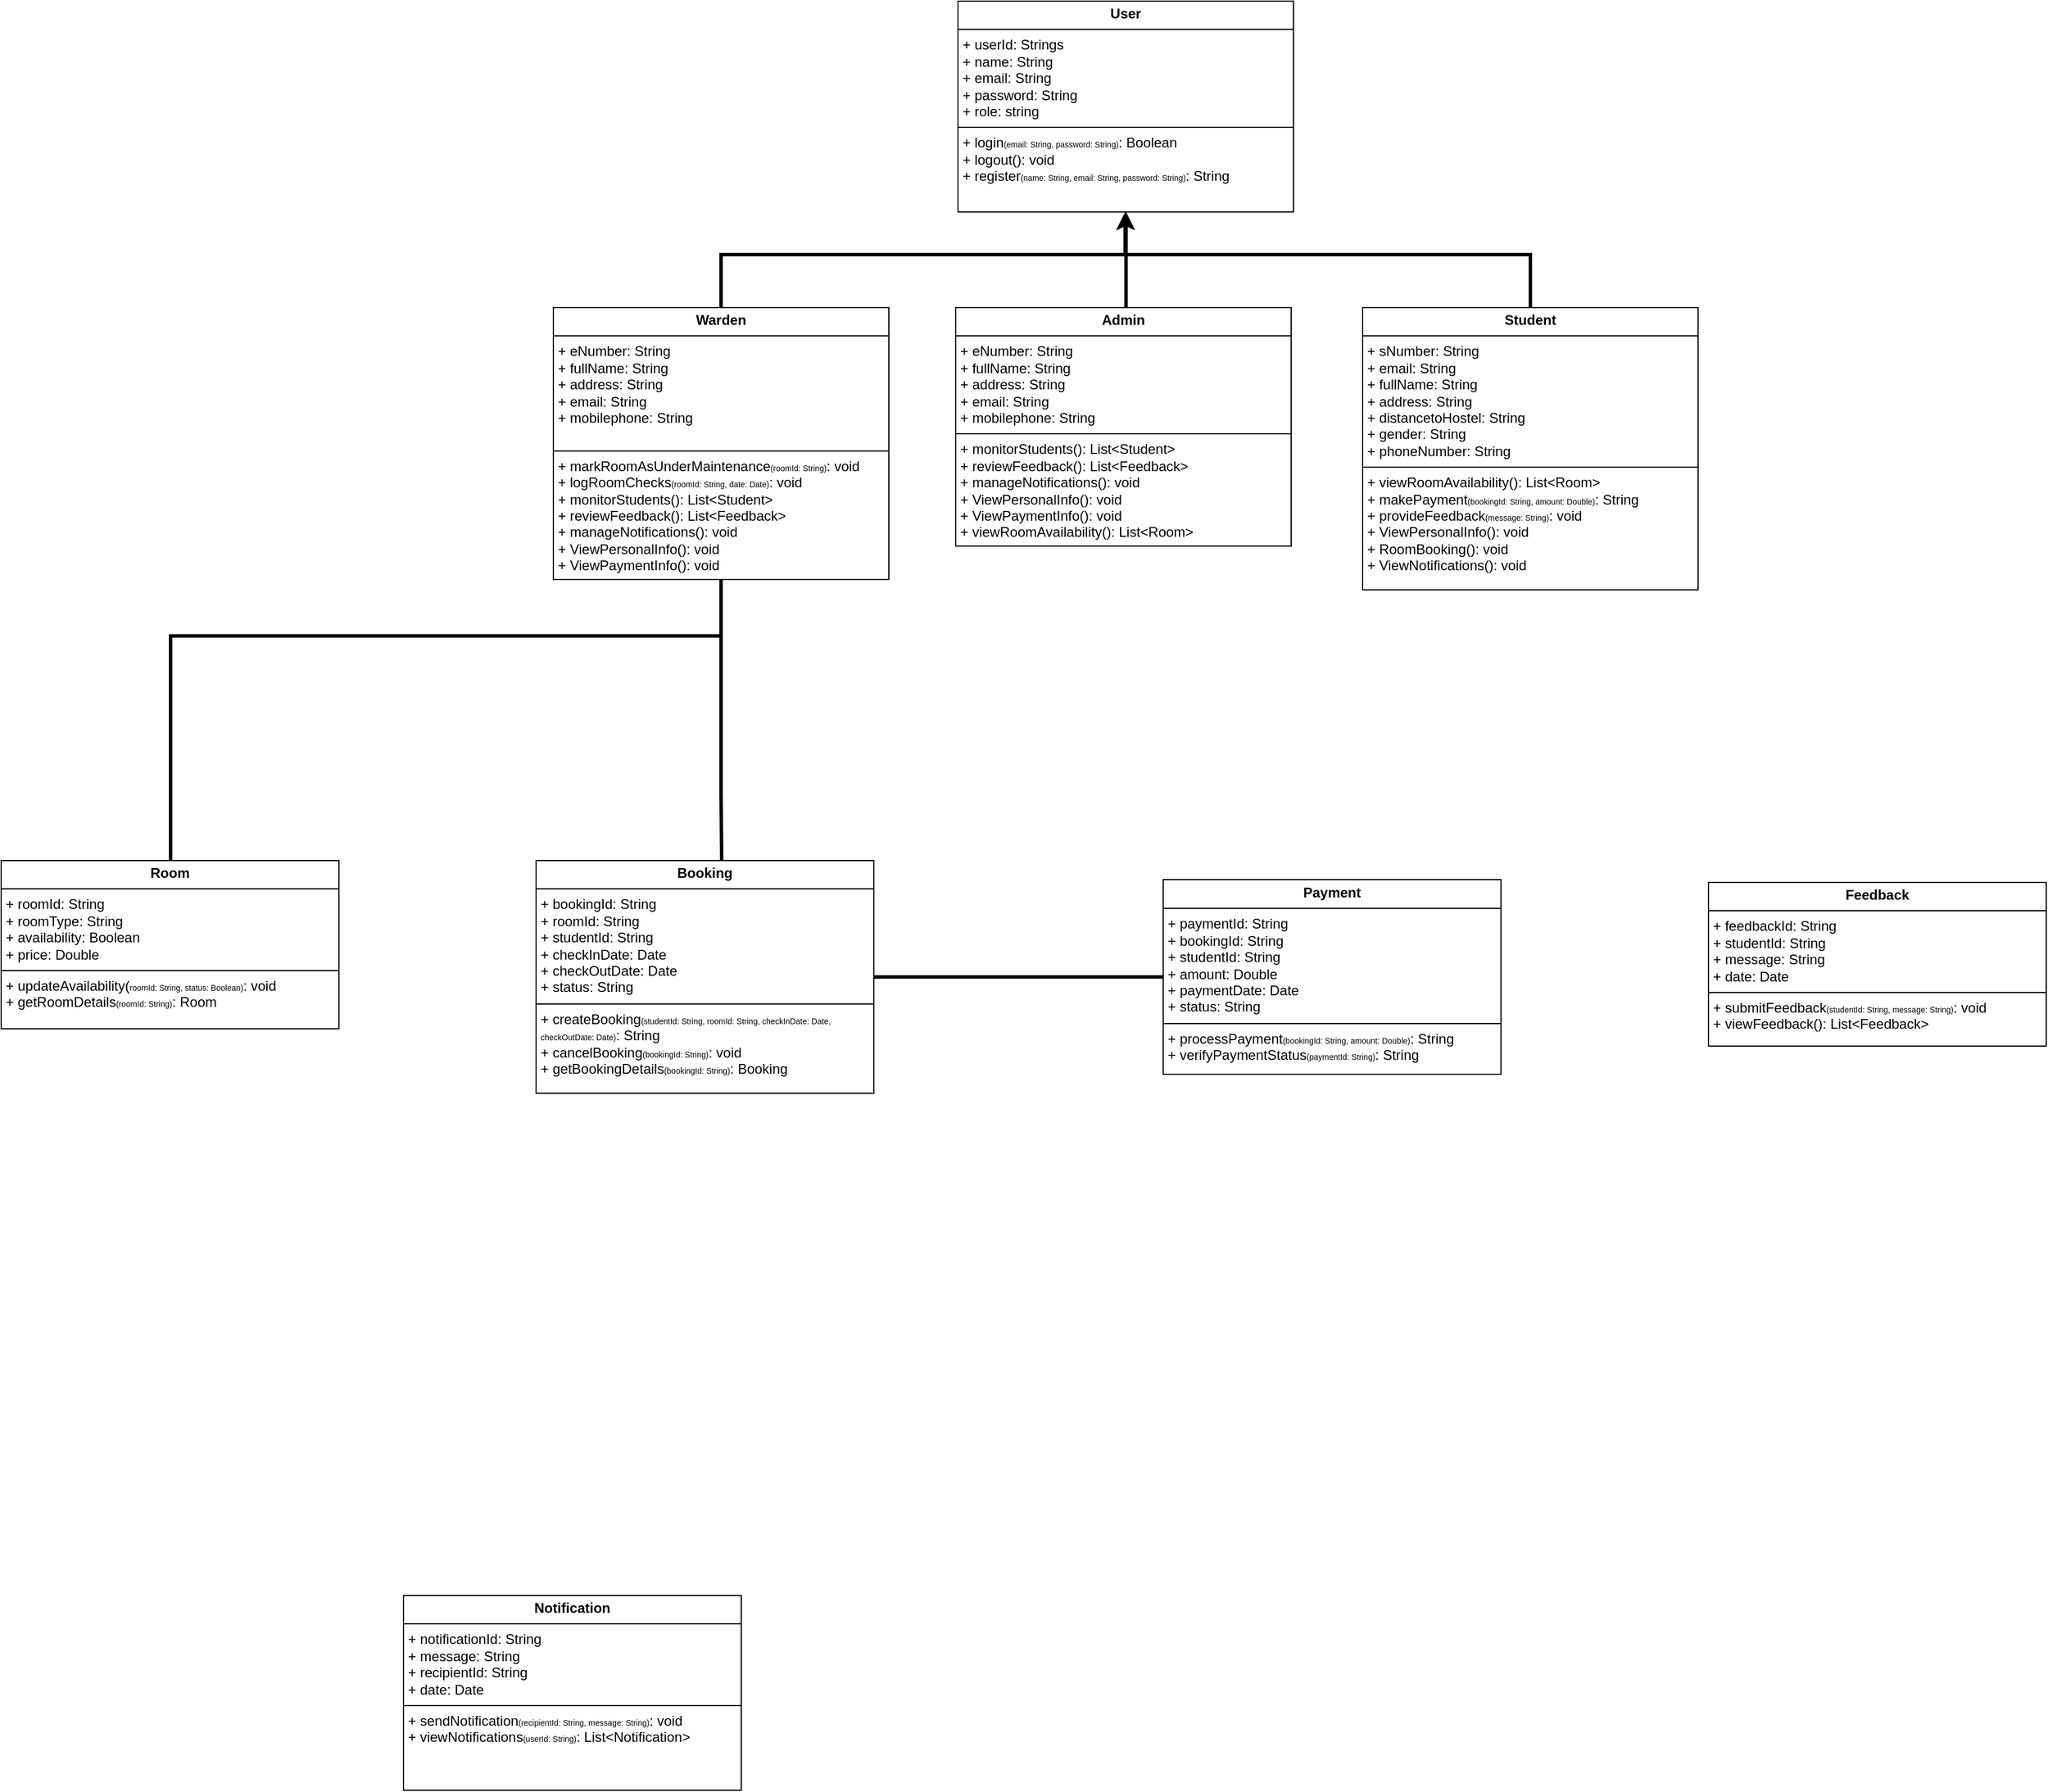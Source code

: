 <mxfile version="25.0.3">
  <diagram name="Page-1" id="mfKQeAgKKAbTyCFcK2X0">
    <mxGraphModel dx="1840" dy="985" grid="0" gridSize="10" guides="1" tooltips="1" connect="1" arrows="1" fold="1" page="1" pageScale="1" pageWidth="2339" pageHeight="3300" math="0" shadow="0">
      <root>
        <mxCell id="0" />
        <mxCell id="1" parent="0" />
        <mxCell id="CfteJ3jjgMxTNjzR0p3d-4" value="&lt;p style=&quot;margin:0px;margin-top:4px;text-align:center;&quot;&gt;&lt;b&gt;Room&lt;/b&gt;&lt;/p&gt;&lt;hr size=&quot;1&quot; style=&quot;border-style:solid;&quot;&gt;&lt;p style=&quot;margin:0px;margin-left:4px;&quot;&gt;+ roomId: String&amp;nbsp;&lt;/p&gt;&lt;p style=&quot;margin:0px;margin-left:4px;&quot;&gt;+ roomType: String&amp;nbsp;&lt;/p&gt;&lt;p style=&quot;margin:0px;margin-left:4px;&quot;&gt;+ availability: Boolean&amp;nbsp;&lt;/p&gt;&lt;p style=&quot;margin:0px;margin-left:4px;&quot;&gt;+ price: Double&lt;br/&gt;&lt;/p&gt;&lt;hr size=&quot;1&quot; style=&quot;border-style:solid;&quot;&gt;&lt;p style=&quot;margin:0px;margin-left:4px;&quot;&gt;+&amp;nbsp;updateAvailability(&lt;font style=&quot;font-size: 7px;&quot;&gt;roomId: String, status: Boolean)&lt;/font&gt;: void&amp;nbsp;&amp;nbsp;&lt;/p&gt;&lt;p style=&quot;margin:0px;margin-left:4px;&quot;&gt;+ getRoomDetails&lt;font style=&quot;font-size: 7px;&quot;&gt;(roomId: String)&lt;/font&gt;: Room&lt;/p&gt;" style="verticalAlign=top;align=left;overflow=fill;html=1;whiteSpace=wrap;" parent="1" vertex="1">
          <mxGeometry x="194" y="962" width="293" height="146" as="geometry" />
        </mxCell>
        <mxCell id="fh5S2sE65CgztwGZ4W-D-8" style="edgeStyle=orthogonalEdgeStyle;rounded=0;orthogonalLoop=1;jettySize=auto;html=1;strokeWidth=3;endArrow=none;endFill=0;" edge="1" parent="1" source="CfteJ3jjgMxTNjzR0p3d-5" target="CfteJ3jjgMxTNjzR0p3d-6">
          <mxGeometry relative="1" as="geometry" />
        </mxCell>
        <mxCell id="CfteJ3jjgMxTNjzR0p3d-5" value="&lt;p style=&quot;margin:0px;margin-top:4px;text-align:center;&quot;&gt;&lt;span style=&quot;background-color: initial; text-align: left;&quot;&gt;&lt;b&gt;Booking&lt;/b&gt;&lt;/span&gt;&lt;/p&gt;&lt;hr size=&quot;1&quot; style=&quot;border-style:solid;&quot;&gt;&lt;p style=&quot;margin:0px;margin-left:4px;&quot;&gt;+&amp;nbsp;bookingId: String&amp;nbsp;&lt;/p&gt;&lt;p style=&quot;margin:0px;margin-left:4px;&quot;&gt;+ roomId: String&amp;nbsp;&lt;/p&gt;&lt;p style=&quot;margin:0px;margin-left:4px;&quot;&gt;+ studentId: String&amp;nbsp;&lt;/p&gt;&lt;p style=&quot;margin:0px;margin-left:4px;&quot;&gt;+ checkInDate: Date&amp;nbsp;&lt;/p&gt;&lt;p style=&quot;margin:0px;margin-left:4px;&quot;&gt;+ checkOutDate: Date&amp;nbsp;&lt;/p&gt;&lt;p style=&quot;margin:0px;margin-left:4px;&quot;&gt;+ status: String&lt;/p&gt;&lt;hr size=&quot;1&quot; style=&quot;border-style:solid;&quot;&gt;&lt;p style=&quot;margin:0px;margin-left:4px;&quot;&gt;+&amp;nbsp;createBooking&lt;font style=&quot;font-size: 7px;&quot;&gt;(studentId: String, roomId: String, checkInDate: Date, checkOutDate: Date)&lt;/font&gt;: String&amp;nbsp;&lt;/p&gt;&lt;p style=&quot;margin:0px;margin-left:4px;&quot;&gt;+ cancelBooking&lt;font style=&quot;font-size: 7px;&quot;&gt;(bookingId: String)&lt;/font&gt;: void&amp;nbsp;&lt;/p&gt;&lt;p style=&quot;margin:0px;margin-left:4px;&quot;&gt;+ getBookingDetails&lt;font style=&quot;font-size: 7px;&quot;&gt;(bookingId: String)&lt;/font&gt;: Booking&lt;/p&gt;" style="verticalAlign=top;align=left;overflow=fill;html=1;whiteSpace=wrap;" parent="1" vertex="1">
          <mxGeometry x="658" y="962" width="293" height="202" as="geometry" />
        </mxCell>
        <mxCell id="CfteJ3jjgMxTNjzR0p3d-6" value="&lt;p style=&quot;margin:0px;margin-top:4px;text-align:center;&quot;&gt;&lt;b&gt;Payment&lt;/b&gt;&lt;/p&gt;&lt;hr size=&quot;1&quot; style=&quot;border-style:solid;&quot;&gt;&lt;p style=&quot;margin:0px;margin-left:4px;&quot;&gt;+ paymentId: String&amp;nbsp;&lt;/p&gt;&lt;p style=&quot;margin:0px;margin-left:4px;&quot;&gt;+ bookingId: String&amp;nbsp;&lt;/p&gt;&lt;p style=&quot;margin:0px;margin-left:4px;&quot;&gt;+ studentId: String&amp;nbsp;&lt;/p&gt;&lt;p style=&quot;margin:0px;margin-left:4px;&quot;&gt;+ amount: Double&amp;nbsp;&lt;/p&gt;&lt;p style=&quot;margin:0px;margin-left:4px;&quot;&gt;+ paymentDate: Date&amp;nbsp;&lt;/p&gt;&lt;p style=&quot;margin:0px;margin-left:4px;&quot;&gt;+ status: String&lt;br&gt;&lt;/p&gt;&lt;hr size=&quot;1&quot; style=&quot;border-style:solid;&quot;&gt;&lt;p style=&quot;margin:0px;margin-left:4px;&quot;&gt;+&amp;nbsp;processPayment&lt;font style=&quot;font-size: 7px;&quot;&gt;(bookingId: String, amount: Double)&lt;/font&gt;: String&amp;nbsp;&lt;/p&gt;&lt;p style=&quot;margin:0px;margin-left:4px;&quot;&gt;+ verifyPaymentStatus&lt;font style=&quot;font-size: 7px;&quot;&gt;(paymentId: String)&lt;/font&gt;: String&lt;/p&gt;" style="verticalAlign=top;align=left;overflow=fill;html=1;whiteSpace=wrap;" parent="1" vertex="1">
          <mxGeometry x="1202" y="978.5" width="293" height="169" as="geometry" />
        </mxCell>
        <mxCell id="CfteJ3jjgMxTNjzR0p3d-7" value="&lt;p style=&quot;margin:0px;margin-top:4px;text-align:center;&quot;&gt;&lt;b&gt;Feedback&lt;/b&gt;&lt;/p&gt;&lt;hr size=&quot;1&quot; style=&quot;border-style:solid;&quot;&gt;&lt;p style=&quot;margin:0px;margin-left:4px;&quot;&gt;+&amp;nbsp;feedbackId: String&amp;nbsp;&lt;/p&gt;&lt;p style=&quot;margin:0px;margin-left:4px;&quot;&gt;+ studentId: String&amp;nbsp;&lt;/p&gt;&lt;p style=&quot;margin:0px;margin-left:4px;&quot;&gt;+ message: String&amp;nbsp;&lt;/p&gt;&lt;p style=&quot;margin:0px;margin-left:4px;&quot;&gt;+ date: Date&lt;/p&gt;&lt;hr size=&quot;1&quot; style=&quot;border-style:solid;&quot;&gt;&lt;p style=&quot;margin:0px;margin-left:4px;&quot;&gt;+&amp;nbsp;submitFeedback&lt;font style=&quot;font-size: 7px;&quot;&gt;(studentId: String, message: String)&lt;/font&gt;: void&amp;nbsp;&lt;/p&gt;&lt;p style=&quot;margin:0px;margin-left:4px;&quot;&gt;+ viewFeedback(): List&amp;lt;Feedback&amp;gt;&lt;/p&gt;" style="verticalAlign=top;align=left;overflow=fill;html=1;whiteSpace=wrap;" parent="1" vertex="1">
          <mxGeometry x="1675" y="981" width="293" height="142" as="geometry" />
        </mxCell>
        <mxCell id="CfteJ3jjgMxTNjzR0p3d-8" value="&lt;p style=&quot;margin:0px;margin-top:4px;text-align:center;&quot;&gt;&lt;b&gt;Notification&lt;/b&gt;&lt;/p&gt;&lt;hr size=&quot;1&quot; style=&quot;border-style:solid;&quot;&gt;&lt;p style=&quot;margin:0px;margin-left:4px;&quot;&gt;+&amp;nbsp;notificationId: String&amp;nbsp;&lt;/p&gt;&lt;p style=&quot;margin:0px;margin-left:4px;&quot;&gt;+ message: String&amp;nbsp;&lt;/p&gt;&lt;p style=&quot;margin:0px;margin-left:4px;&quot;&gt;+ recipientId: String&amp;nbsp;&lt;/p&gt;&lt;p style=&quot;margin:0px;margin-left:4px;&quot;&gt;+ date: Date&lt;/p&gt;&lt;hr size=&quot;1&quot; style=&quot;border-style:solid;&quot;&gt;&lt;p style=&quot;margin:0px;margin-left:4px;&quot;&gt;+&amp;nbsp;sendNotification&lt;font style=&quot;font-size: 7px;&quot;&gt;(recipientId: String, message: String)&lt;/font&gt;: void&amp;nbsp;&lt;/p&gt;&lt;p style=&quot;margin:0px;margin-left:4px;&quot;&gt;+ viewNotifications&lt;font style=&quot;font-size: 7px;&quot;&gt;(userId: String)&lt;/font&gt;: List&amp;lt;Notification&amp;gt;&lt;/p&gt;" style="verticalAlign=top;align=left;overflow=fill;html=1;whiteSpace=wrap;" parent="1" vertex="1">
          <mxGeometry x="543" y="1600" width="293" height="169" as="geometry" />
        </mxCell>
        <mxCell id="fh5S2sE65CgztwGZ4W-D-4" value="" style="group;flipV=0;flipH=1;" vertex="1" connectable="0" parent="1">
          <mxGeometry x="673" y="216" width="993" height="511" as="geometry" />
        </mxCell>
        <mxCell id="GTjDyMYg5xcnFraVY7_T-1" value="&lt;p style=&quot;margin:0px;margin-top:4px;text-align:center;&quot;&gt;&lt;b&gt;User&lt;/b&gt;&lt;/p&gt;&lt;hr size=&quot;1&quot; style=&quot;border-style:solid;&quot;&gt;&lt;p style=&quot;margin:0px;margin-left:4px;&quot;&gt;+ userId: Strings&lt;br&gt;+ name: String&lt;/p&gt;&lt;p style=&quot;margin:0px;margin-left:4px;&quot;&gt;+ email: String&lt;/p&gt;&lt;p style=&quot;margin:0px;margin-left:4px;&quot;&gt;+ password: String&lt;/p&gt;&lt;p style=&quot;margin:0px;margin-left:4px;&quot;&gt;+ role: string&lt;/p&gt;&lt;hr size=&quot;1&quot; style=&quot;border-style:solid;&quot;&gt;&lt;p style=&quot;margin:0px;margin-left:4px;&quot;&gt;+&amp;nbsp;login&lt;font style=&quot;font-size: 7px;&quot;&gt;(email: String, password: String)&lt;/font&gt;: Boolean&lt;/p&gt;&lt;p style=&quot;margin:0px;margin-left:4px;&quot;&gt;+&amp;nbsp;logout(): void&lt;/p&gt;&lt;p style=&quot;margin:0px;margin-left:4px;&quot;&gt;+&amp;nbsp;register&lt;font style=&quot;font-size: 7px;&quot;&gt;(name: String, email: String, password: String)&lt;/font&gt;: String&lt;/p&gt;&lt;p style=&quot;margin:0px;margin-left:4px;&quot;&gt;&lt;br&gt;&lt;/p&gt;" style="verticalAlign=top;align=left;overflow=fill;html=1;whiteSpace=wrap;" parent="fh5S2sE65CgztwGZ4W-D-4" vertex="1">
          <mxGeometry x="351" width="291" height="183" as="geometry" />
        </mxCell>
        <mxCell id="fh5S2sE65CgztwGZ4W-D-1" style="edgeStyle=orthogonalEdgeStyle;rounded=0;orthogonalLoop=1;jettySize=auto;html=1;strokeWidth=3;" edge="1" parent="fh5S2sE65CgztwGZ4W-D-4" source="CfteJ3jjgMxTNjzR0p3d-1" target="GTjDyMYg5xcnFraVY7_T-1">
          <mxGeometry relative="1" as="geometry">
            <Array as="points">
              <mxPoint x="847" y="220" />
              <mxPoint x="496" y="220" />
            </Array>
          </mxGeometry>
        </mxCell>
        <mxCell id="CfteJ3jjgMxTNjzR0p3d-1" value="&lt;p style=&quot;margin:0px;margin-top:4px;text-align:center;&quot;&gt;&lt;b&gt;Student&lt;/b&gt;&lt;/p&gt;&lt;hr size=&quot;1&quot; style=&quot;border-style:solid;&quot;&gt;&lt;p style=&quot;margin:0px;margin-left:4px;&quot;&gt;+ sNumber: String&lt;/p&gt;&lt;p style=&quot;margin:0px;margin-left:4px;&quot;&gt;+ email: String&lt;/p&gt;&lt;p style=&quot;margin:0px;margin-left:4px;&quot;&gt;+ fullName: String&lt;/p&gt;&lt;p style=&quot;margin:0px;margin-left:4px;&quot;&gt;+ address: String&lt;/p&gt;&lt;p style=&quot;margin:0px;margin-left:4px;&quot;&gt;+ distancetoHostel: String&lt;/p&gt;&lt;p style=&quot;margin:0px;margin-left:4px;&quot;&gt;+ gender: String&amp;nbsp;&lt;/p&gt;&lt;p style=&quot;margin:0px;margin-left:4px;&quot;&gt;+ phoneNumber: String&lt;/p&gt;&lt;hr size=&quot;1&quot; style=&quot;border-style:solid;&quot;&gt;&lt;p style=&quot;margin:0px;margin-left:4px;&quot;&gt;&lt;span style=&quot;background-color: initial;&quot;&gt;+&amp;nbsp;viewRoomAvailability(): List&amp;lt;Room&amp;gt;&lt;/span&gt;&lt;/p&gt;&lt;p style=&quot;margin:0px;margin-left:4px;&quot;&gt;&lt;span style=&quot;background-color: initial;&quot;&gt;+ makePayment&lt;font style=&quot;font-size: 7px;&quot;&gt;(&lt;/font&gt;&lt;font style=&quot;font-size: 7px;&quot;&gt;bookingId: String, amount: Double&lt;/font&gt;&lt;font style=&quot;font-size: 7px;&quot;&gt;)&lt;/font&gt;: String&amp;nbsp;&lt;/span&gt;&lt;/p&gt;&lt;p style=&quot;margin:0px;margin-left:4px;&quot;&gt;&lt;span style=&quot;background-color: initial;&quot;&gt;+ provideFeedback&lt;font style=&quot;font-size: 7px;&quot;&gt;(message: String)&lt;/font&gt;: void&lt;/span&gt;&lt;/p&gt;&lt;p style=&quot;margin:0px;margin-left:4px;&quot;&gt;&lt;span style=&quot;background-color: initial;&quot;&gt;+ ViewPersonalInfo(): void&lt;/span&gt;&lt;/p&gt;&lt;p style=&quot;margin:0px;margin-left:4px;&quot;&gt;&lt;span style=&quot;background-color: initial;&quot;&gt;+ RoomBooking(): void&lt;/span&gt;&lt;/p&gt;&lt;p style=&quot;margin:0px;margin-left:4px;&quot;&gt;&lt;span style=&quot;background-color: initial;&quot;&gt;+ ViewNotifications(): void&lt;/span&gt;&lt;/p&gt;" style="verticalAlign=top;align=left;overflow=fill;html=1;whiteSpace=wrap;" parent="fh5S2sE65CgztwGZ4W-D-4" vertex="1">
          <mxGeometry x="702" y="266" width="291" height="245" as="geometry" />
        </mxCell>
        <mxCell id="fh5S2sE65CgztwGZ4W-D-2" style="edgeStyle=orthogonalEdgeStyle;rounded=0;orthogonalLoop=1;jettySize=auto;html=1;strokeWidth=3;" edge="1" parent="fh5S2sE65CgztwGZ4W-D-4">
          <mxGeometry relative="1" as="geometry">
            <mxPoint x="496.75" y="183" as="targetPoint" />
            <mxPoint x="496.75" y="269" as="sourcePoint" />
          </mxGeometry>
        </mxCell>
        <mxCell id="CfteJ3jjgMxTNjzR0p3d-2" value="&lt;p style=&quot;margin:0px;margin-top:4px;text-align:center;&quot;&gt;&lt;b&gt;Admin&lt;/b&gt;&lt;/p&gt;&lt;hr size=&quot;1&quot; style=&quot;border-style:solid;&quot;&gt;&lt;p style=&quot;margin:0px;margin-left:4px;&quot;&gt;+ eNumber: String&lt;/p&gt;&lt;p style=&quot;margin:0px;margin-left:4px;&quot;&gt;+ fullName: String&lt;/p&gt;&lt;p style=&quot;margin:0px;margin-left:4px;&quot;&gt;+ address: String&lt;/p&gt;&lt;p style=&quot;margin:0px;margin-left:4px;&quot;&gt;+ email: String&lt;/p&gt;&lt;p style=&quot;margin:0px;margin-left:4px;&quot;&gt;+ mobilephone: String&lt;/p&gt;&lt;hr size=&quot;1&quot; style=&quot;border-style:solid;&quot;&gt;&lt;p style=&quot;margin:0px;margin-left:4px;&quot;&gt;+&amp;nbsp;&lt;span style=&quot;background-color: initial;&quot;&gt;monitorStudents(): List&amp;lt;Student&amp;gt;&amp;nbsp;&amp;nbsp;&lt;/span&gt;&lt;/p&gt;&lt;p style=&quot;margin:0px;margin-left:4px;&quot;&gt;&lt;span style=&quot;background-color: initial;&quot;&gt;+ reviewFeedback(): List&amp;lt;Feedback&amp;gt;&amp;nbsp;&lt;/span&gt;&lt;/p&gt;&lt;p style=&quot;margin:0px;margin-left:4px;&quot;&gt;&lt;span style=&quot;background-color: initial;&quot;&gt;+ manageNotifications(): void&lt;/span&gt;&lt;/p&gt;&lt;p style=&quot;margin:0px;margin-left:4px;&quot;&gt;+ ViewPersonalInfo(): void&lt;span style=&quot;background-color: initial;&quot;&gt;&lt;/span&gt;&lt;/p&gt;&lt;p style=&quot;margin:0px;margin-left:4px;&quot;&gt;+ ViewPaymentInfo(): void&lt;/p&gt;&lt;p style=&quot;margin:0px;margin-left:4px;&quot;&gt;&lt;span style=&quot;background-color: initial;&quot;&gt;+&amp;nbsp;viewRoomAvailability(): List&amp;lt;Room&amp;gt;&lt;/span&gt;&lt;/p&gt;&lt;p style=&quot;margin:0px;margin-left:4px;&quot;&gt;&lt;br&gt;&lt;/p&gt;" style="verticalAlign=top;align=left;overflow=fill;html=1;whiteSpace=wrap;" parent="fh5S2sE65CgztwGZ4W-D-4" vertex="1">
          <mxGeometry x="349" y="266" width="291" height="207" as="geometry" />
        </mxCell>
        <mxCell id="fh5S2sE65CgztwGZ4W-D-3" style="edgeStyle=orthogonalEdgeStyle;rounded=0;orthogonalLoop=1;jettySize=auto;html=1;entryX=0.5;entryY=1;entryDx=0;entryDy=0;strokeWidth=3;" edge="1" parent="fh5S2sE65CgztwGZ4W-D-4" source="CfteJ3jjgMxTNjzR0p3d-3" target="GTjDyMYg5xcnFraVY7_T-1">
          <mxGeometry relative="1" as="geometry">
            <Array as="points">
              <mxPoint x="145" y="220" />
              <mxPoint x="496" y="220" />
            </Array>
          </mxGeometry>
        </mxCell>
        <mxCell id="CfteJ3jjgMxTNjzR0p3d-3" value="&lt;p style=&quot;margin:0px;margin-top:4px;text-align:center;&quot;&gt;&lt;b&gt;Warden&lt;/b&gt;&lt;/p&gt;&lt;hr size=&quot;1&quot; style=&quot;border-style:solid;&quot;&gt;&lt;p style=&quot;margin: 0px 0px 0px 4px;&quot;&gt;+ eNumber: String&lt;/p&gt;&lt;p style=&quot;margin: 0px 0px 0px 4px;&quot;&gt;+ fullName: String&lt;/p&gt;&lt;p style=&quot;margin: 0px 0px 0px 4px;&quot;&gt;+ address: String&lt;/p&gt;&lt;p style=&quot;margin: 0px 0px 0px 4px;&quot;&gt;+ email: String&lt;/p&gt;&lt;p style=&quot;margin: 0px 0px 0px 4px;&quot;&gt;+ mobilephone: String&lt;/p&gt;&lt;p style=&quot;margin:0px;margin-left:4px;&quot;&gt;&lt;br&gt;&lt;/p&gt;&lt;hr size=&quot;1&quot; style=&quot;border-style:solid;&quot;&gt;&lt;p style=&quot;margin:0px;margin-left:4px;&quot;&gt;+ markRoomAsUnderMaintenance&lt;font style=&quot;font-size: 7px;&quot;&gt;(roomId: String)&lt;/font&gt;: void&lt;br&gt;+ logRoomChecks&lt;font style=&quot;font-size: 7px;&quot;&gt;(roomId: String, date: Date)&lt;/font&gt;: void&lt;/p&gt;&lt;p style=&quot;margin:0px;margin-left:4px;&quot;&gt;+&amp;nbsp;&lt;span style=&quot;background-color: initial;&quot;&gt;monitorStudents(): List&amp;lt;Student&amp;gt;&amp;nbsp;&lt;/span&gt;&lt;/p&gt;&lt;p style=&quot;margin:0px;margin-left:4px;&quot;&gt;+ reviewFeedback(): List&amp;lt;Feedback&amp;gt;&lt;span style=&quot;background-color: initial;&quot;&gt;&lt;/span&gt;&lt;/p&gt;&lt;p style=&quot;margin:0px;margin-left:4px;&quot;&gt;+ manageNotifications(): void&lt;/p&gt;&lt;p style=&quot;margin:0px;margin-left:4px;&quot;&gt;+ ViewPersonalInfo(): void&lt;/p&gt;&lt;p style=&quot;margin:0px;margin-left:4px;&quot;&gt;+ ViewPaymentInfo(): void&lt;/p&gt;&lt;p style=&quot;margin:0px;margin-left:4px;&quot;&gt;&lt;br&gt;&lt;/p&gt;&lt;p style=&quot;margin:0px;margin-left:4px;&quot;&gt;&lt;br&gt;&lt;/p&gt;&lt;p style=&quot;margin:0px;margin-left:4px;&quot;&gt;&lt;span style=&quot;background-color: initial;&quot;&gt;&lt;br&gt;&lt;/span&gt;&lt;/p&gt;" style="verticalAlign=top;align=left;overflow=fill;html=1;whiteSpace=wrap;" parent="fh5S2sE65CgztwGZ4W-D-4" vertex="1">
          <mxGeometry y="266" width="291" height="236" as="geometry" />
        </mxCell>
        <mxCell id="fh5S2sE65CgztwGZ4W-D-5" style="edgeStyle=orthogonalEdgeStyle;rounded=0;orthogonalLoop=1;jettySize=auto;html=1;endArrow=none;endFill=0;strokeWidth=3;" edge="1" parent="1" source="CfteJ3jjgMxTNjzR0p3d-3" target="CfteJ3jjgMxTNjzR0p3d-4">
          <mxGeometry relative="1" as="geometry">
            <Array as="points">
              <mxPoint x="819" y="767" />
              <mxPoint x="341" y="767" />
            </Array>
          </mxGeometry>
        </mxCell>
        <mxCell id="fh5S2sE65CgztwGZ4W-D-6" style="edgeStyle=orthogonalEdgeStyle;rounded=0;orthogonalLoop=1;jettySize=auto;html=1;strokeWidth=3;endArrow=none;endFill=0;" edge="1" parent="1" source="CfteJ3jjgMxTNjzR0p3d-3" target="CfteJ3jjgMxTNjzR0p3d-5">
          <mxGeometry relative="1" as="geometry">
            <Array as="points">
              <mxPoint x="819" y="904" />
              <mxPoint x="819" y="904" />
            </Array>
          </mxGeometry>
        </mxCell>
      </root>
    </mxGraphModel>
  </diagram>
</mxfile>
